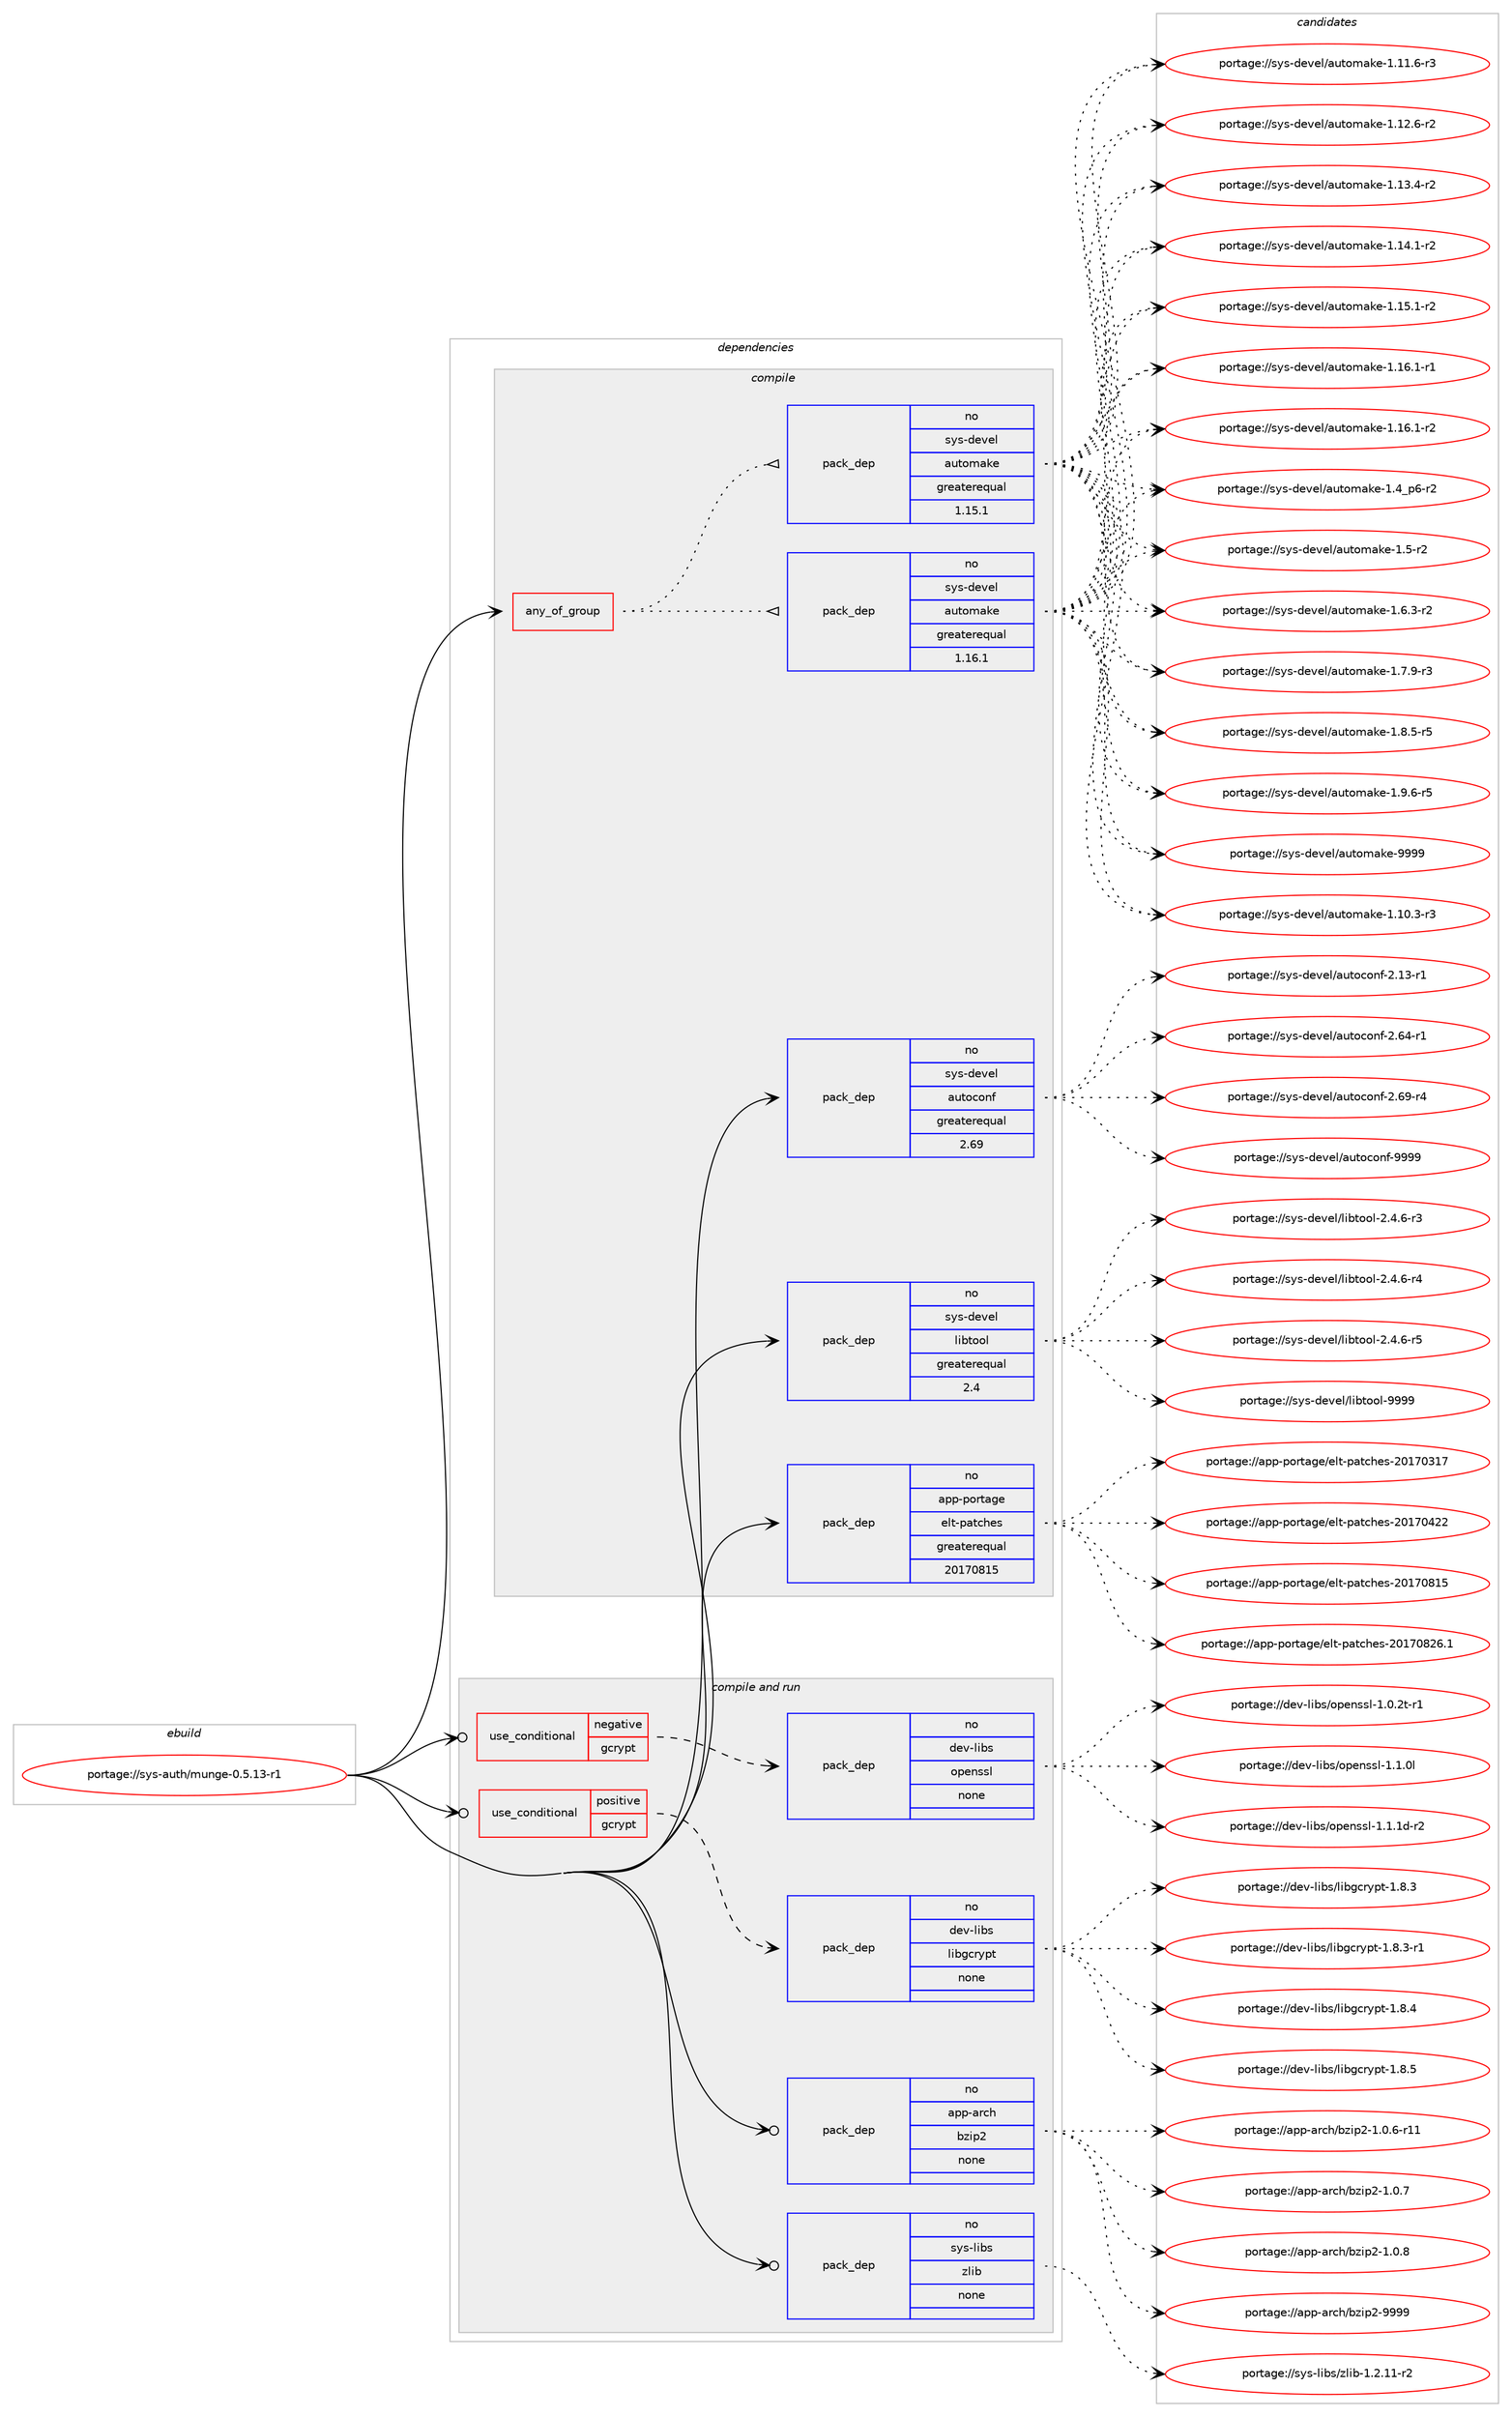 digraph prolog {

# *************
# Graph options
# *************

newrank=true;
concentrate=true;
compound=true;
graph [rankdir=LR,fontname=Helvetica,fontsize=10,ranksep=1.5];#, ranksep=2.5, nodesep=0.2];
edge  [arrowhead=vee];
node  [fontname=Helvetica,fontsize=10];

# **********
# The ebuild
# **********

subgraph cluster_leftcol {
color=gray;
rank=same;
label=<<i>ebuild</i>>;
id [label="portage://sys-auth/munge-0.5.13-r1", color=red, width=4, href="../sys-auth/munge-0.5.13-r1.svg"];
}

# ****************
# The dependencies
# ****************

subgraph cluster_midcol {
color=gray;
label=<<i>dependencies</i>>;
subgraph cluster_compile {
fillcolor="#eeeeee";
style=filled;
label=<<i>compile</i>>;
subgraph any6682 {
dependency413199 [label=<<TABLE BORDER="0" CELLBORDER="1" CELLSPACING="0" CELLPADDING="4"><TR><TD CELLPADDING="10">any_of_group</TD></TR></TABLE>>, shape=none, color=red];subgraph pack305780 {
dependency413200 [label=<<TABLE BORDER="0" CELLBORDER="1" CELLSPACING="0" CELLPADDING="4" WIDTH="220"><TR><TD ROWSPAN="6" CELLPADDING="30">pack_dep</TD></TR><TR><TD WIDTH="110">no</TD></TR><TR><TD>sys-devel</TD></TR><TR><TD>automake</TD></TR><TR><TD>greaterequal</TD></TR><TR><TD>1.16.1</TD></TR></TABLE>>, shape=none, color=blue];
}
dependency413199:e -> dependency413200:w [weight=20,style="dotted",arrowhead="oinv"];
subgraph pack305781 {
dependency413201 [label=<<TABLE BORDER="0" CELLBORDER="1" CELLSPACING="0" CELLPADDING="4" WIDTH="220"><TR><TD ROWSPAN="6" CELLPADDING="30">pack_dep</TD></TR><TR><TD WIDTH="110">no</TD></TR><TR><TD>sys-devel</TD></TR><TR><TD>automake</TD></TR><TR><TD>greaterequal</TD></TR><TR><TD>1.15.1</TD></TR></TABLE>>, shape=none, color=blue];
}
dependency413199:e -> dependency413201:w [weight=20,style="dotted",arrowhead="oinv"];
}
id:e -> dependency413199:w [weight=20,style="solid",arrowhead="vee"];
subgraph pack305782 {
dependency413202 [label=<<TABLE BORDER="0" CELLBORDER="1" CELLSPACING="0" CELLPADDING="4" WIDTH="220"><TR><TD ROWSPAN="6" CELLPADDING="30">pack_dep</TD></TR><TR><TD WIDTH="110">no</TD></TR><TR><TD>app-portage</TD></TR><TR><TD>elt-patches</TD></TR><TR><TD>greaterequal</TD></TR><TR><TD>20170815</TD></TR></TABLE>>, shape=none, color=blue];
}
id:e -> dependency413202:w [weight=20,style="solid",arrowhead="vee"];
subgraph pack305783 {
dependency413203 [label=<<TABLE BORDER="0" CELLBORDER="1" CELLSPACING="0" CELLPADDING="4" WIDTH="220"><TR><TD ROWSPAN="6" CELLPADDING="30">pack_dep</TD></TR><TR><TD WIDTH="110">no</TD></TR><TR><TD>sys-devel</TD></TR><TR><TD>autoconf</TD></TR><TR><TD>greaterequal</TD></TR><TR><TD>2.69</TD></TR></TABLE>>, shape=none, color=blue];
}
id:e -> dependency413203:w [weight=20,style="solid",arrowhead="vee"];
subgraph pack305784 {
dependency413204 [label=<<TABLE BORDER="0" CELLBORDER="1" CELLSPACING="0" CELLPADDING="4" WIDTH="220"><TR><TD ROWSPAN="6" CELLPADDING="30">pack_dep</TD></TR><TR><TD WIDTH="110">no</TD></TR><TR><TD>sys-devel</TD></TR><TR><TD>libtool</TD></TR><TR><TD>greaterequal</TD></TR><TR><TD>2.4</TD></TR></TABLE>>, shape=none, color=blue];
}
id:e -> dependency413204:w [weight=20,style="solid",arrowhead="vee"];
}
subgraph cluster_compileandrun {
fillcolor="#eeeeee";
style=filled;
label=<<i>compile and run</i>>;
subgraph cond100519 {
dependency413205 [label=<<TABLE BORDER="0" CELLBORDER="1" CELLSPACING="0" CELLPADDING="4"><TR><TD ROWSPAN="3" CELLPADDING="10">use_conditional</TD></TR><TR><TD>negative</TD></TR><TR><TD>gcrypt</TD></TR></TABLE>>, shape=none, color=red];
subgraph pack305785 {
dependency413206 [label=<<TABLE BORDER="0" CELLBORDER="1" CELLSPACING="0" CELLPADDING="4" WIDTH="220"><TR><TD ROWSPAN="6" CELLPADDING="30">pack_dep</TD></TR><TR><TD WIDTH="110">no</TD></TR><TR><TD>dev-libs</TD></TR><TR><TD>openssl</TD></TR><TR><TD>none</TD></TR><TR><TD></TD></TR></TABLE>>, shape=none, color=blue];
}
dependency413205:e -> dependency413206:w [weight=20,style="dashed",arrowhead="vee"];
}
id:e -> dependency413205:w [weight=20,style="solid",arrowhead="odotvee"];
subgraph cond100520 {
dependency413207 [label=<<TABLE BORDER="0" CELLBORDER="1" CELLSPACING="0" CELLPADDING="4"><TR><TD ROWSPAN="3" CELLPADDING="10">use_conditional</TD></TR><TR><TD>positive</TD></TR><TR><TD>gcrypt</TD></TR></TABLE>>, shape=none, color=red];
subgraph pack305786 {
dependency413208 [label=<<TABLE BORDER="0" CELLBORDER="1" CELLSPACING="0" CELLPADDING="4" WIDTH="220"><TR><TD ROWSPAN="6" CELLPADDING="30">pack_dep</TD></TR><TR><TD WIDTH="110">no</TD></TR><TR><TD>dev-libs</TD></TR><TR><TD>libgcrypt</TD></TR><TR><TD>none</TD></TR><TR><TD></TD></TR></TABLE>>, shape=none, color=blue];
}
dependency413207:e -> dependency413208:w [weight=20,style="dashed",arrowhead="vee"];
}
id:e -> dependency413207:w [weight=20,style="solid",arrowhead="odotvee"];
subgraph pack305787 {
dependency413209 [label=<<TABLE BORDER="0" CELLBORDER="1" CELLSPACING="0" CELLPADDING="4" WIDTH="220"><TR><TD ROWSPAN="6" CELLPADDING="30">pack_dep</TD></TR><TR><TD WIDTH="110">no</TD></TR><TR><TD>app-arch</TD></TR><TR><TD>bzip2</TD></TR><TR><TD>none</TD></TR><TR><TD></TD></TR></TABLE>>, shape=none, color=blue];
}
id:e -> dependency413209:w [weight=20,style="solid",arrowhead="odotvee"];
subgraph pack305788 {
dependency413210 [label=<<TABLE BORDER="0" CELLBORDER="1" CELLSPACING="0" CELLPADDING="4" WIDTH="220"><TR><TD ROWSPAN="6" CELLPADDING="30">pack_dep</TD></TR><TR><TD WIDTH="110">no</TD></TR><TR><TD>sys-libs</TD></TR><TR><TD>zlib</TD></TR><TR><TD>none</TD></TR><TR><TD></TD></TR></TABLE>>, shape=none, color=blue];
}
id:e -> dependency413210:w [weight=20,style="solid",arrowhead="odotvee"];
}
subgraph cluster_run {
fillcolor="#eeeeee";
style=filled;
label=<<i>run</i>>;
}
}

# **************
# The candidates
# **************

subgraph cluster_choices {
rank=same;
color=gray;
label=<<i>candidates</i>>;

subgraph choice305780 {
color=black;
nodesep=1;
choiceportage11512111545100101118101108479711711611110997107101454946494846514511451 [label="portage://sys-devel/automake-1.10.3-r3", color=red, width=4,href="../sys-devel/automake-1.10.3-r3.svg"];
choiceportage11512111545100101118101108479711711611110997107101454946494946544511451 [label="portage://sys-devel/automake-1.11.6-r3", color=red, width=4,href="../sys-devel/automake-1.11.6-r3.svg"];
choiceportage11512111545100101118101108479711711611110997107101454946495046544511450 [label="portage://sys-devel/automake-1.12.6-r2", color=red, width=4,href="../sys-devel/automake-1.12.6-r2.svg"];
choiceportage11512111545100101118101108479711711611110997107101454946495146524511450 [label="portage://sys-devel/automake-1.13.4-r2", color=red, width=4,href="../sys-devel/automake-1.13.4-r2.svg"];
choiceportage11512111545100101118101108479711711611110997107101454946495246494511450 [label="portage://sys-devel/automake-1.14.1-r2", color=red, width=4,href="../sys-devel/automake-1.14.1-r2.svg"];
choiceportage11512111545100101118101108479711711611110997107101454946495346494511450 [label="portage://sys-devel/automake-1.15.1-r2", color=red, width=4,href="../sys-devel/automake-1.15.1-r2.svg"];
choiceportage11512111545100101118101108479711711611110997107101454946495446494511449 [label="portage://sys-devel/automake-1.16.1-r1", color=red, width=4,href="../sys-devel/automake-1.16.1-r1.svg"];
choiceportage11512111545100101118101108479711711611110997107101454946495446494511450 [label="portage://sys-devel/automake-1.16.1-r2", color=red, width=4,href="../sys-devel/automake-1.16.1-r2.svg"];
choiceportage115121115451001011181011084797117116111109971071014549465295112544511450 [label="portage://sys-devel/automake-1.4_p6-r2", color=red, width=4,href="../sys-devel/automake-1.4_p6-r2.svg"];
choiceportage11512111545100101118101108479711711611110997107101454946534511450 [label="portage://sys-devel/automake-1.5-r2", color=red, width=4,href="../sys-devel/automake-1.5-r2.svg"];
choiceportage115121115451001011181011084797117116111109971071014549465446514511450 [label="portage://sys-devel/automake-1.6.3-r2", color=red, width=4,href="../sys-devel/automake-1.6.3-r2.svg"];
choiceportage115121115451001011181011084797117116111109971071014549465546574511451 [label="portage://sys-devel/automake-1.7.9-r3", color=red, width=4,href="../sys-devel/automake-1.7.9-r3.svg"];
choiceportage115121115451001011181011084797117116111109971071014549465646534511453 [label="portage://sys-devel/automake-1.8.5-r5", color=red, width=4,href="../sys-devel/automake-1.8.5-r5.svg"];
choiceportage115121115451001011181011084797117116111109971071014549465746544511453 [label="portage://sys-devel/automake-1.9.6-r5", color=red, width=4,href="../sys-devel/automake-1.9.6-r5.svg"];
choiceportage115121115451001011181011084797117116111109971071014557575757 [label="portage://sys-devel/automake-9999", color=red, width=4,href="../sys-devel/automake-9999.svg"];
dependency413200:e -> choiceportage11512111545100101118101108479711711611110997107101454946494846514511451:w [style=dotted,weight="100"];
dependency413200:e -> choiceportage11512111545100101118101108479711711611110997107101454946494946544511451:w [style=dotted,weight="100"];
dependency413200:e -> choiceportage11512111545100101118101108479711711611110997107101454946495046544511450:w [style=dotted,weight="100"];
dependency413200:e -> choiceportage11512111545100101118101108479711711611110997107101454946495146524511450:w [style=dotted,weight="100"];
dependency413200:e -> choiceportage11512111545100101118101108479711711611110997107101454946495246494511450:w [style=dotted,weight="100"];
dependency413200:e -> choiceportage11512111545100101118101108479711711611110997107101454946495346494511450:w [style=dotted,weight="100"];
dependency413200:e -> choiceportage11512111545100101118101108479711711611110997107101454946495446494511449:w [style=dotted,weight="100"];
dependency413200:e -> choiceportage11512111545100101118101108479711711611110997107101454946495446494511450:w [style=dotted,weight="100"];
dependency413200:e -> choiceportage115121115451001011181011084797117116111109971071014549465295112544511450:w [style=dotted,weight="100"];
dependency413200:e -> choiceportage11512111545100101118101108479711711611110997107101454946534511450:w [style=dotted,weight="100"];
dependency413200:e -> choiceportage115121115451001011181011084797117116111109971071014549465446514511450:w [style=dotted,weight="100"];
dependency413200:e -> choiceportage115121115451001011181011084797117116111109971071014549465546574511451:w [style=dotted,weight="100"];
dependency413200:e -> choiceportage115121115451001011181011084797117116111109971071014549465646534511453:w [style=dotted,weight="100"];
dependency413200:e -> choiceportage115121115451001011181011084797117116111109971071014549465746544511453:w [style=dotted,weight="100"];
dependency413200:e -> choiceportage115121115451001011181011084797117116111109971071014557575757:w [style=dotted,weight="100"];
}
subgraph choice305781 {
color=black;
nodesep=1;
choiceportage11512111545100101118101108479711711611110997107101454946494846514511451 [label="portage://sys-devel/automake-1.10.3-r3", color=red, width=4,href="../sys-devel/automake-1.10.3-r3.svg"];
choiceportage11512111545100101118101108479711711611110997107101454946494946544511451 [label="portage://sys-devel/automake-1.11.6-r3", color=red, width=4,href="../sys-devel/automake-1.11.6-r3.svg"];
choiceportage11512111545100101118101108479711711611110997107101454946495046544511450 [label="portage://sys-devel/automake-1.12.6-r2", color=red, width=4,href="../sys-devel/automake-1.12.6-r2.svg"];
choiceportage11512111545100101118101108479711711611110997107101454946495146524511450 [label="portage://sys-devel/automake-1.13.4-r2", color=red, width=4,href="../sys-devel/automake-1.13.4-r2.svg"];
choiceportage11512111545100101118101108479711711611110997107101454946495246494511450 [label="portage://sys-devel/automake-1.14.1-r2", color=red, width=4,href="../sys-devel/automake-1.14.1-r2.svg"];
choiceportage11512111545100101118101108479711711611110997107101454946495346494511450 [label="portage://sys-devel/automake-1.15.1-r2", color=red, width=4,href="../sys-devel/automake-1.15.1-r2.svg"];
choiceportage11512111545100101118101108479711711611110997107101454946495446494511449 [label="portage://sys-devel/automake-1.16.1-r1", color=red, width=4,href="../sys-devel/automake-1.16.1-r1.svg"];
choiceportage11512111545100101118101108479711711611110997107101454946495446494511450 [label="portage://sys-devel/automake-1.16.1-r2", color=red, width=4,href="../sys-devel/automake-1.16.1-r2.svg"];
choiceportage115121115451001011181011084797117116111109971071014549465295112544511450 [label="portage://sys-devel/automake-1.4_p6-r2", color=red, width=4,href="../sys-devel/automake-1.4_p6-r2.svg"];
choiceportage11512111545100101118101108479711711611110997107101454946534511450 [label="portage://sys-devel/automake-1.5-r2", color=red, width=4,href="../sys-devel/automake-1.5-r2.svg"];
choiceportage115121115451001011181011084797117116111109971071014549465446514511450 [label="portage://sys-devel/automake-1.6.3-r2", color=red, width=4,href="../sys-devel/automake-1.6.3-r2.svg"];
choiceportage115121115451001011181011084797117116111109971071014549465546574511451 [label="portage://sys-devel/automake-1.7.9-r3", color=red, width=4,href="../sys-devel/automake-1.7.9-r3.svg"];
choiceportage115121115451001011181011084797117116111109971071014549465646534511453 [label="portage://sys-devel/automake-1.8.5-r5", color=red, width=4,href="../sys-devel/automake-1.8.5-r5.svg"];
choiceportage115121115451001011181011084797117116111109971071014549465746544511453 [label="portage://sys-devel/automake-1.9.6-r5", color=red, width=4,href="../sys-devel/automake-1.9.6-r5.svg"];
choiceportage115121115451001011181011084797117116111109971071014557575757 [label="portage://sys-devel/automake-9999", color=red, width=4,href="../sys-devel/automake-9999.svg"];
dependency413201:e -> choiceportage11512111545100101118101108479711711611110997107101454946494846514511451:w [style=dotted,weight="100"];
dependency413201:e -> choiceportage11512111545100101118101108479711711611110997107101454946494946544511451:w [style=dotted,weight="100"];
dependency413201:e -> choiceportage11512111545100101118101108479711711611110997107101454946495046544511450:w [style=dotted,weight="100"];
dependency413201:e -> choiceportage11512111545100101118101108479711711611110997107101454946495146524511450:w [style=dotted,weight="100"];
dependency413201:e -> choiceportage11512111545100101118101108479711711611110997107101454946495246494511450:w [style=dotted,weight="100"];
dependency413201:e -> choiceportage11512111545100101118101108479711711611110997107101454946495346494511450:w [style=dotted,weight="100"];
dependency413201:e -> choiceportage11512111545100101118101108479711711611110997107101454946495446494511449:w [style=dotted,weight="100"];
dependency413201:e -> choiceportage11512111545100101118101108479711711611110997107101454946495446494511450:w [style=dotted,weight="100"];
dependency413201:e -> choiceportage115121115451001011181011084797117116111109971071014549465295112544511450:w [style=dotted,weight="100"];
dependency413201:e -> choiceportage11512111545100101118101108479711711611110997107101454946534511450:w [style=dotted,weight="100"];
dependency413201:e -> choiceportage115121115451001011181011084797117116111109971071014549465446514511450:w [style=dotted,weight="100"];
dependency413201:e -> choiceportage115121115451001011181011084797117116111109971071014549465546574511451:w [style=dotted,weight="100"];
dependency413201:e -> choiceportage115121115451001011181011084797117116111109971071014549465646534511453:w [style=dotted,weight="100"];
dependency413201:e -> choiceportage115121115451001011181011084797117116111109971071014549465746544511453:w [style=dotted,weight="100"];
dependency413201:e -> choiceportage115121115451001011181011084797117116111109971071014557575757:w [style=dotted,weight="100"];
}
subgraph choice305782 {
color=black;
nodesep=1;
choiceportage97112112451121111141169710310147101108116451129711699104101115455048495548514955 [label="portage://app-portage/elt-patches-20170317", color=red, width=4,href="../app-portage/elt-patches-20170317.svg"];
choiceportage97112112451121111141169710310147101108116451129711699104101115455048495548525050 [label="portage://app-portage/elt-patches-20170422", color=red, width=4,href="../app-portage/elt-patches-20170422.svg"];
choiceportage97112112451121111141169710310147101108116451129711699104101115455048495548564953 [label="portage://app-portage/elt-patches-20170815", color=red, width=4,href="../app-portage/elt-patches-20170815.svg"];
choiceportage971121124511211111411697103101471011081164511297116991041011154550484955485650544649 [label="portage://app-portage/elt-patches-20170826.1", color=red, width=4,href="../app-portage/elt-patches-20170826.1.svg"];
dependency413202:e -> choiceportage97112112451121111141169710310147101108116451129711699104101115455048495548514955:w [style=dotted,weight="100"];
dependency413202:e -> choiceportage97112112451121111141169710310147101108116451129711699104101115455048495548525050:w [style=dotted,weight="100"];
dependency413202:e -> choiceportage97112112451121111141169710310147101108116451129711699104101115455048495548564953:w [style=dotted,weight="100"];
dependency413202:e -> choiceportage971121124511211111411697103101471011081164511297116991041011154550484955485650544649:w [style=dotted,weight="100"];
}
subgraph choice305783 {
color=black;
nodesep=1;
choiceportage1151211154510010111810110847971171161119911111010245504649514511449 [label="portage://sys-devel/autoconf-2.13-r1", color=red, width=4,href="../sys-devel/autoconf-2.13-r1.svg"];
choiceportage1151211154510010111810110847971171161119911111010245504654524511449 [label="portage://sys-devel/autoconf-2.64-r1", color=red, width=4,href="../sys-devel/autoconf-2.64-r1.svg"];
choiceportage1151211154510010111810110847971171161119911111010245504654574511452 [label="portage://sys-devel/autoconf-2.69-r4", color=red, width=4,href="../sys-devel/autoconf-2.69-r4.svg"];
choiceportage115121115451001011181011084797117116111991111101024557575757 [label="portage://sys-devel/autoconf-9999", color=red, width=4,href="../sys-devel/autoconf-9999.svg"];
dependency413203:e -> choiceportage1151211154510010111810110847971171161119911111010245504649514511449:w [style=dotted,weight="100"];
dependency413203:e -> choiceportage1151211154510010111810110847971171161119911111010245504654524511449:w [style=dotted,weight="100"];
dependency413203:e -> choiceportage1151211154510010111810110847971171161119911111010245504654574511452:w [style=dotted,weight="100"];
dependency413203:e -> choiceportage115121115451001011181011084797117116111991111101024557575757:w [style=dotted,weight="100"];
}
subgraph choice305784 {
color=black;
nodesep=1;
choiceportage1151211154510010111810110847108105981161111111084550465246544511451 [label="portage://sys-devel/libtool-2.4.6-r3", color=red, width=4,href="../sys-devel/libtool-2.4.6-r3.svg"];
choiceportage1151211154510010111810110847108105981161111111084550465246544511452 [label="portage://sys-devel/libtool-2.4.6-r4", color=red, width=4,href="../sys-devel/libtool-2.4.6-r4.svg"];
choiceportage1151211154510010111810110847108105981161111111084550465246544511453 [label="portage://sys-devel/libtool-2.4.6-r5", color=red, width=4,href="../sys-devel/libtool-2.4.6-r5.svg"];
choiceportage1151211154510010111810110847108105981161111111084557575757 [label="portage://sys-devel/libtool-9999", color=red, width=4,href="../sys-devel/libtool-9999.svg"];
dependency413204:e -> choiceportage1151211154510010111810110847108105981161111111084550465246544511451:w [style=dotted,weight="100"];
dependency413204:e -> choiceportage1151211154510010111810110847108105981161111111084550465246544511452:w [style=dotted,weight="100"];
dependency413204:e -> choiceportage1151211154510010111810110847108105981161111111084550465246544511453:w [style=dotted,weight="100"];
dependency413204:e -> choiceportage1151211154510010111810110847108105981161111111084557575757:w [style=dotted,weight="100"];
}
subgraph choice305785 {
color=black;
nodesep=1;
choiceportage1001011184510810598115471111121011101151151084549464846501164511449 [label="portage://dev-libs/openssl-1.0.2t-r1", color=red, width=4,href="../dev-libs/openssl-1.0.2t-r1.svg"];
choiceportage100101118451081059811547111112101110115115108454946494648108 [label="portage://dev-libs/openssl-1.1.0l", color=red, width=4,href="../dev-libs/openssl-1.1.0l.svg"];
choiceportage1001011184510810598115471111121011101151151084549464946491004511450 [label="portage://dev-libs/openssl-1.1.1d-r2", color=red, width=4,href="../dev-libs/openssl-1.1.1d-r2.svg"];
dependency413206:e -> choiceportage1001011184510810598115471111121011101151151084549464846501164511449:w [style=dotted,weight="100"];
dependency413206:e -> choiceportage100101118451081059811547111112101110115115108454946494648108:w [style=dotted,weight="100"];
dependency413206:e -> choiceportage1001011184510810598115471111121011101151151084549464946491004511450:w [style=dotted,weight="100"];
}
subgraph choice305786 {
color=black;
nodesep=1;
choiceportage1001011184510810598115471081059810399114121112116454946564651 [label="portage://dev-libs/libgcrypt-1.8.3", color=red, width=4,href="../dev-libs/libgcrypt-1.8.3.svg"];
choiceportage10010111845108105981154710810598103991141211121164549465646514511449 [label="portage://dev-libs/libgcrypt-1.8.3-r1", color=red, width=4,href="../dev-libs/libgcrypt-1.8.3-r1.svg"];
choiceportage1001011184510810598115471081059810399114121112116454946564652 [label="portage://dev-libs/libgcrypt-1.8.4", color=red, width=4,href="../dev-libs/libgcrypt-1.8.4.svg"];
choiceportage1001011184510810598115471081059810399114121112116454946564653 [label="portage://dev-libs/libgcrypt-1.8.5", color=red, width=4,href="../dev-libs/libgcrypt-1.8.5.svg"];
dependency413208:e -> choiceportage1001011184510810598115471081059810399114121112116454946564651:w [style=dotted,weight="100"];
dependency413208:e -> choiceportage10010111845108105981154710810598103991141211121164549465646514511449:w [style=dotted,weight="100"];
dependency413208:e -> choiceportage1001011184510810598115471081059810399114121112116454946564652:w [style=dotted,weight="100"];
dependency413208:e -> choiceportage1001011184510810598115471081059810399114121112116454946564653:w [style=dotted,weight="100"];
}
subgraph choice305787 {
color=black;
nodesep=1;
choiceportage97112112459711499104479812210511250454946484654451144949 [label="portage://app-arch/bzip2-1.0.6-r11", color=red, width=4,href="../app-arch/bzip2-1.0.6-r11.svg"];
choiceportage97112112459711499104479812210511250454946484655 [label="portage://app-arch/bzip2-1.0.7", color=red, width=4,href="../app-arch/bzip2-1.0.7.svg"];
choiceportage97112112459711499104479812210511250454946484656 [label="portage://app-arch/bzip2-1.0.8", color=red, width=4,href="../app-arch/bzip2-1.0.8.svg"];
choiceportage971121124597114991044798122105112504557575757 [label="portage://app-arch/bzip2-9999", color=red, width=4,href="../app-arch/bzip2-9999.svg"];
dependency413209:e -> choiceportage97112112459711499104479812210511250454946484654451144949:w [style=dotted,weight="100"];
dependency413209:e -> choiceportage97112112459711499104479812210511250454946484655:w [style=dotted,weight="100"];
dependency413209:e -> choiceportage97112112459711499104479812210511250454946484656:w [style=dotted,weight="100"];
dependency413209:e -> choiceportage971121124597114991044798122105112504557575757:w [style=dotted,weight="100"];
}
subgraph choice305788 {
color=black;
nodesep=1;
choiceportage11512111545108105981154712210810598454946504649494511450 [label="portage://sys-libs/zlib-1.2.11-r2", color=red, width=4,href="../sys-libs/zlib-1.2.11-r2.svg"];
dependency413210:e -> choiceportage11512111545108105981154712210810598454946504649494511450:w [style=dotted,weight="100"];
}
}

}
